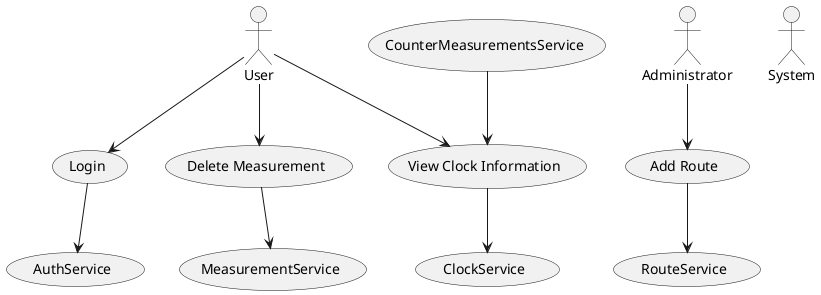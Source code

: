@startuml
'https://plantuml.com/use-case-diagram

actor User
actor Administrator
actor System

usecase "Login" as UC_Login
usecase "View Clock Information" as UC_ViewClock
usecase "Add Route" as UC_AddRoute
usecase "Delete Measurement" as UC_DeleteMeasurement

User --> UC_Login
User --> UC_ViewClock
Administrator --> UC_AddRoute
User --> UC_DeleteMeasurement

UC_Login --> (AuthService)
UC_ViewClock --> (ClockService)
UC_AddRoute --> (RouteService)
UC_DeleteMeasurement --> (MeasurementService)

(CounterMeasurementsService) --> UC_ViewClock
@enduml
